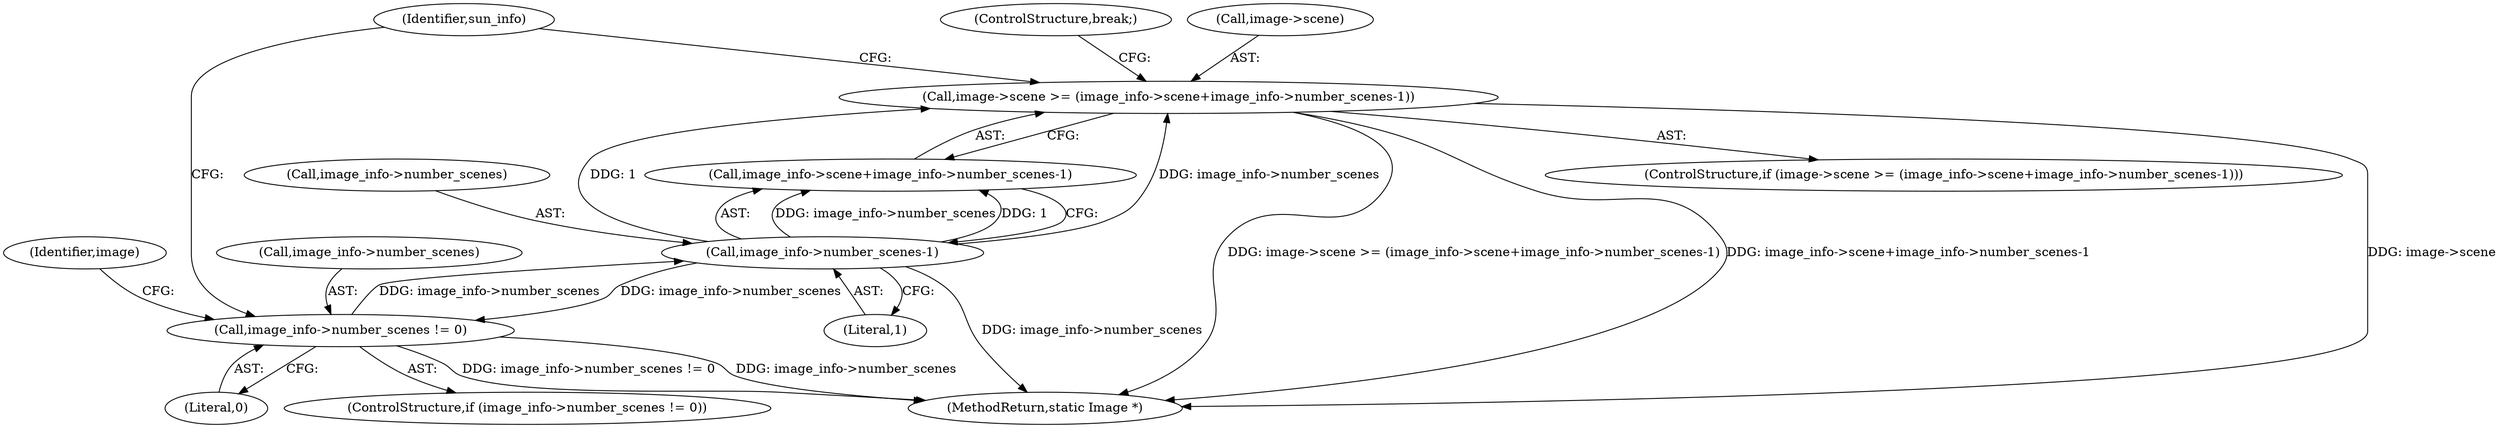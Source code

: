 digraph "0_ImageMagick_8ea44b48a182dd46d018f4b4f09a5e2ee9638105@pointer" {
"1001633" [label="(Call,image->scene >= (image_info->scene+image_info->number_scenes-1))"];
"1001641" [label="(Call,image_info->number_scenes-1)"];
"1001627" [label="(Call,image_info->number_scenes != 0)"];
"1001628" [label="(Call,image_info->number_scenes)"];
"1001635" [label="(Identifier,image)"];
"1001627" [label="(Call,image_info->number_scenes != 0)"];
"1001637" [label="(Call,image_info->scene+image_info->number_scenes-1)"];
"1001631" [label="(Literal,0)"];
"1001710" [label="(MethodReturn,static Image *)"];
"1001634" [label="(Call,image->scene)"];
"1001645" [label="(Literal,1)"];
"1001632" [label="(ControlStructure,if (image->scene >= (image_info->scene+image_info->number_scenes-1)))"];
"1001649" [label="(Identifier,sun_info)"];
"1001641" [label="(Call,image_info->number_scenes-1)"];
"1001642" [label="(Call,image_info->number_scenes)"];
"1001646" [label="(ControlStructure,break;)"];
"1001626" [label="(ControlStructure,if (image_info->number_scenes != 0))"];
"1001633" [label="(Call,image->scene >= (image_info->scene+image_info->number_scenes-1))"];
"1001633" -> "1001632"  [label="AST: "];
"1001633" -> "1001637"  [label="CFG: "];
"1001634" -> "1001633"  [label="AST: "];
"1001637" -> "1001633"  [label="AST: "];
"1001646" -> "1001633"  [label="CFG: "];
"1001649" -> "1001633"  [label="CFG: "];
"1001633" -> "1001710"  [label="DDG: image->scene >= (image_info->scene+image_info->number_scenes-1)"];
"1001633" -> "1001710"  [label="DDG: image_info->scene+image_info->number_scenes-1"];
"1001633" -> "1001710"  [label="DDG: image->scene"];
"1001641" -> "1001633"  [label="DDG: image_info->number_scenes"];
"1001641" -> "1001633"  [label="DDG: 1"];
"1001641" -> "1001637"  [label="AST: "];
"1001641" -> "1001645"  [label="CFG: "];
"1001642" -> "1001641"  [label="AST: "];
"1001645" -> "1001641"  [label="AST: "];
"1001637" -> "1001641"  [label="CFG: "];
"1001641" -> "1001710"  [label="DDG: image_info->number_scenes"];
"1001641" -> "1001627"  [label="DDG: image_info->number_scenes"];
"1001641" -> "1001637"  [label="DDG: image_info->number_scenes"];
"1001641" -> "1001637"  [label="DDG: 1"];
"1001627" -> "1001641"  [label="DDG: image_info->number_scenes"];
"1001627" -> "1001626"  [label="AST: "];
"1001627" -> "1001631"  [label="CFG: "];
"1001628" -> "1001627"  [label="AST: "];
"1001631" -> "1001627"  [label="AST: "];
"1001635" -> "1001627"  [label="CFG: "];
"1001649" -> "1001627"  [label="CFG: "];
"1001627" -> "1001710"  [label="DDG: image_info->number_scenes != 0"];
"1001627" -> "1001710"  [label="DDG: image_info->number_scenes"];
}
